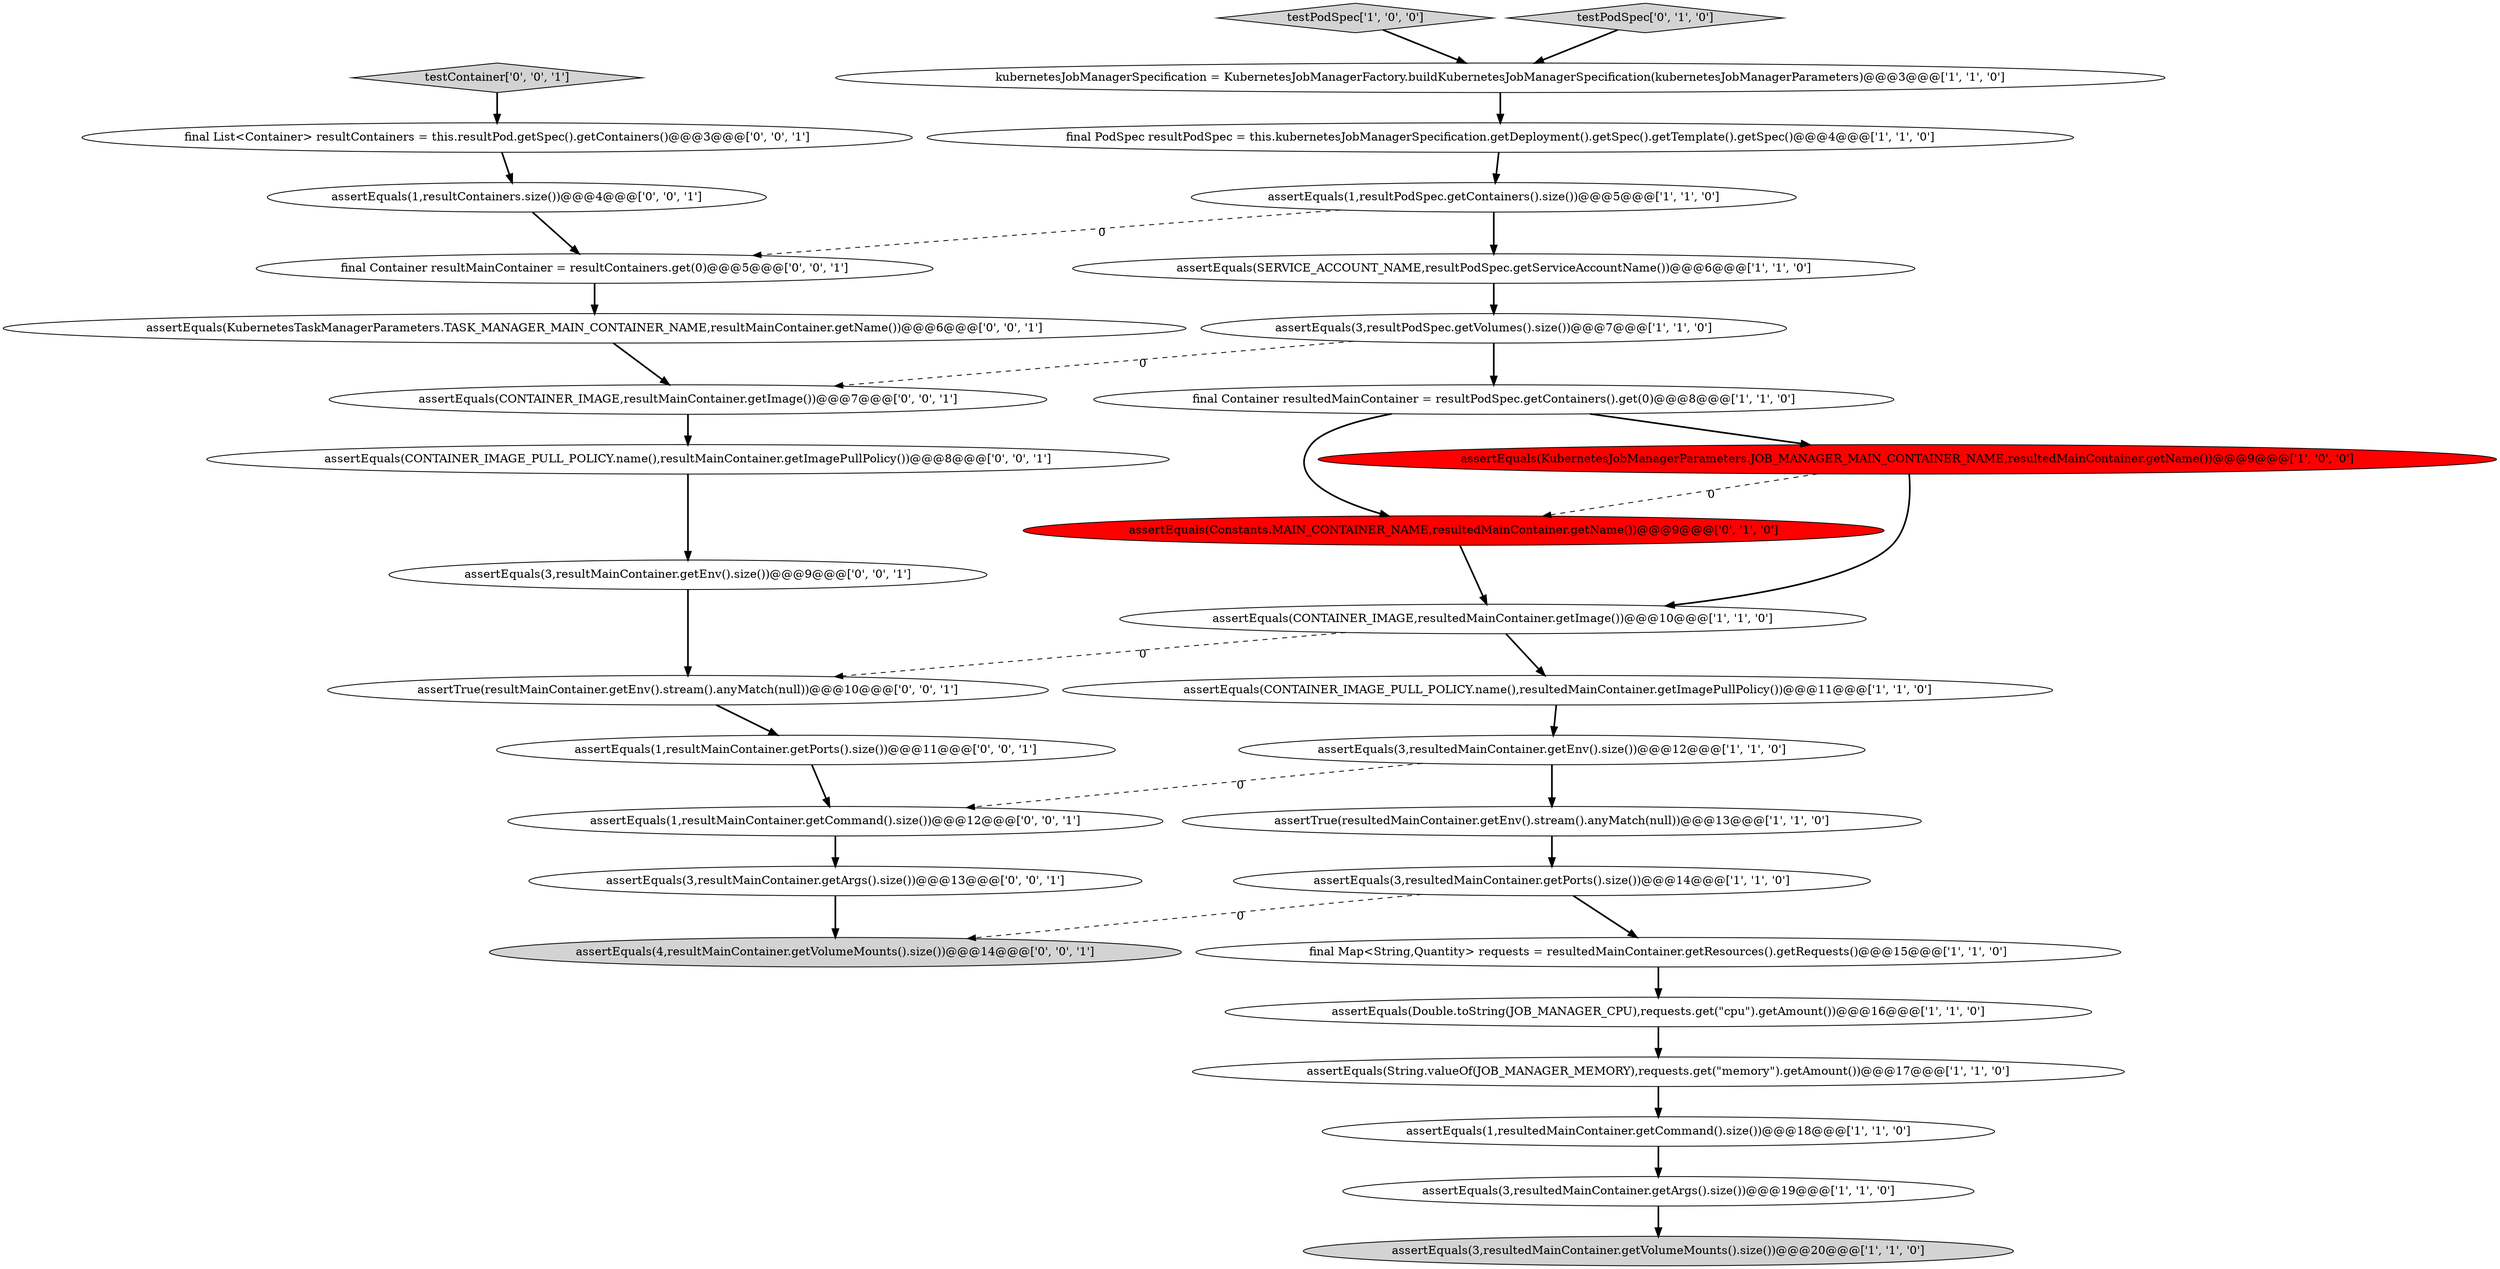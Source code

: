 digraph {
21 [style = filled, label = "assertEquals(CONTAINER_IMAGE_PULL_POLICY.name(),resultMainContainer.getImagePullPolicy())@@@8@@@['0', '0', '1']", fillcolor = white, shape = ellipse image = "AAA0AAABBB3BBB"];
6 [style = filled, label = "assertEquals(3,resultedMainContainer.getPorts().size())@@@14@@@['1', '1', '0']", fillcolor = white, shape = ellipse image = "AAA0AAABBB1BBB"];
26 [style = filled, label = "final List<Container> resultContainers = this.resultPod.getSpec().getContainers()@@@3@@@['0', '0', '1']", fillcolor = white, shape = ellipse image = "AAA0AAABBB3BBB"];
3 [style = filled, label = "assertEquals(3,resultPodSpec.getVolumes().size())@@@7@@@['1', '1', '0']", fillcolor = white, shape = ellipse image = "AAA0AAABBB1BBB"];
23 [style = filled, label = "testContainer['0', '0', '1']", fillcolor = lightgray, shape = diamond image = "AAA0AAABBB3BBB"];
29 [style = filled, label = "assertEquals(1,resultMainContainer.getPorts().size())@@@11@@@['0', '0', '1']", fillcolor = white, shape = ellipse image = "AAA0AAABBB3BBB"];
28 [style = filled, label = "assertEquals(3,resultMainContainer.getEnv().size())@@@9@@@['0', '0', '1']", fillcolor = white, shape = ellipse image = "AAA0AAABBB3BBB"];
4 [style = filled, label = "assertEquals(Double.toString(JOB_MANAGER_CPU),requests.get(\"cpu\").getAmount())@@@16@@@['1', '1', '0']", fillcolor = white, shape = ellipse image = "AAA0AAABBB1BBB"];
9 [style = filled, label = "testPodSpec['1', '0', '0']", fillcolor = lightgray, shape = diamond image = "AAA0AAABBB1BBB"];
33 [style = filled, label = "assertEquals(CONTAINER_IMAGE,resultMainContainer.getImage())@@@7@@@['0', '0', '1']", fillcolor = white, shape = ellipse image = "AAA0AAABBB3BBB"];
22 [style = filled, label = "assertEquals(1,resultContainers.size())@@@4@@@['0', '0', '1']", fillcolor = white, shape = ellipse image = "AAA0AAABBB3BBB"];
5 [style = filled, label = "kubernetesJobManagerSpecification = KubernetesJobManagerFactory.buildKubernetesJobManagerSpecification(kubernetesJobManagerParameters)@@@3@@@['1', '1', '0']", fillcolor = white, shape = ellipse image = "AAA0AAABBB1BBB"];
1 [style = filled, label = "final Map<String,Quantity> requests = resultedMainContainer.getResources().getRequests()@@@15@@@['1', '1', '0']", fillcolor = white, shape = ellipse image = "AAA0AAABBB1BBB"];
0 [style = filled, label = "final Container resultedMainContainer = resultPodSpec.getContainers().get(0)@@@8@@@['1', '1', '0']", fillcolor = white, shape = ellipse image = "AAA0AAABBB1BBB"];
13 [style = filled, label = "assertEquals(1,resultedMainContainer.getCommand().size())@@@18@@@['1', '1', '0']", fillcolor = white, shape = ellipse image = "AAA0AAABBB1BBB"];
27 [style = filled, label = "assertTrue(resultMainContainer.getEnv().stream().anyMatch(null))@@@10@@@['0', '0', '1']", fillcolor = white, shape = ellipse image = "AAA0AAABBB3BBB"];
8 [style = filled, label = "assertEquals(3,resultedMainContainer.getVolumeMounts().size())@@@20@@@['1', '1', '0']", fillcolor = lightgray, shape = ellipse image = "AAA0AAABBB1BBB"];
10 [style = filled, label = "assertEquals(CONTAINER_IMAGE_PULL_POLICY.name(),resultedMainContainer.getImagePullPolicy())@@@11@@@['1', '1', '0']", fillcolor = white, shape = ellipse image = "AAA0AAABBB1BBB"];
19 [style = filled, label = "assertEquals(Constants.MAIN_CONTAINER_NAME,resultedMainContainer.getName())@@@9@@@['0', '1', '0']", fillcolor = red, shape = ellipse image = "AAA1AAABBB2BBB"];
14 [style = filled, label = "assertEquals(KubernetesJobManagerParameters.JOB_MANAGER_MAIN_CONTAINER_NAME,resultedMainContainer.getName())@@@9@@@['1', '0', '0']", fillcolor = red, shape = ellipse image = "AAA1AAABBB1BBB"];
15 [style = filled, label = "assertEquals(String.valueOf(JOB_MANAGER_MEMORY),requests.get(\"memory\").getAmount())@@@17@@@['1', '1', '0']", fillcolor = white, shape = ellipse image = "AAA0AAABBB1BBB"];
25 [style = filled, label = "assertEquals(3,resultMainContainer.getArgs().size())@@@13@@@['0', '0', '1']", fillcolor = white, shape = ellipse image = "AAA0AAABBB3BBB"];
16 [style = filled, label = "assertEquals(3,resultedMainContainer.getArgs().size())@@@19@@@['1', '1', '0']", fillcolor = white, shape = ellipse image = "AAA0AAABBB1BBB"];
30 [style = filled, label = "assertEquals(4,resultMainContainer.getVolumeMounts().size())@@@14@@@['0', '0', '1']", fillcolor = lightgray, shape = ellipse image = "AAA0AAABBB3BBB"];
31 [style = filled, label = "assertEquals(KubernetesTaskManagerParameters.TASK_MANAGER_MAIN_CONTAINER_NAME,resultMainContainer.getName())@@@6@@@['0', '0', '1']", fillcolor = white, shape = ellipse image = "AAA0AAABBB3BBB"];
2 [style = filled, label = "final PodSpec resultPodSpec = this.kubernetesJobManagerSpecification.getDeployment().getSpec().getTemplate().getSpec()@@@4@@@['1', '1', '0']", fillcolor = white, shape = ellipse image = "AAA0AAABBB1BBB"];
20 [style = filled, label = "testPodSpec['0', '1', '0']", fillcolor = lightgray, shape = diamond image = "AAA0AAABBB2BBB"];
18 [style = filled, label = "assertTrue(resultedMainContainer.getEnv().stream().anyMatch(null))@@@13@@@['1', '1', '0']", fillcolor = white, shape = ellipse image = "AAA0AAABBB1BBB"];
11 [style = filled, label = "assertEquals(1,resultPodSpec.getContainers().size())@@@5@@@['1', '1', '0']", fillcolor = white, shape = ellipse image = "AAA0AAABBB1BBB"];
12 [style = filled, label = "assertEquals(SERVICE_ACCOUNT_NAME,resultPodSpec.getServiceAccountName())@@@6@@@['1', '1', '0']", fillcolor = white, shape = ellipse image = "AAA0AAABBB1BBB"];
17 [style = filled, label = "assertEquals(3,resultedMainContainer.getEnv().size())@@@12@@@['1', '1', '0']", fillcolor = white, shape = ellipse image = "AAA0AAABBB1BBB"];
7 [style = filled, label = "assertEquals(CONTAINER_IMAGE,resultedMainContainer.getImage())@@@10@@@['1', '1', '0']", fillcolor = white, shape = ellipse image = "AAA0AAABBB1BBB"];
32 [style = filled, label = "final Container resultMainContainer = resultContainers.get(0)@@@5@@@['0', '0', '1']", fillcolor = white, shape = ellipse image = "AAA0AAABBB3BBB"];
24 [style = filled, label = "assertEquals(1,resultMainContainer.getCommand().size())@@@12@@@['0', '0', '1']", fillcolor = white, shape = ellipse image = "AAA0AAABBB3BBB"];
11->32 [style = dashed, label="0"];
1->4 [style = bold, label=""];
15->13 [style = bold, label=""];
16->8 [style = bold, label=""];
17->24 [style = dashed, label="0"];
7->10 [style = bold, label=""];
0->19 [style = bold, label=""];
3->33 [style = dashed, label="0"];
25->30 [style = bold, label=""];
4->15 [style = bold, label=""];
23->26 [style = bold, label=""];
22->32 [style = bold, label=""];
11->12 [style = bold, label=""];
10->17 [style = bold, label=""];
13->16 [style = bold, label=""];
3->0 [style = bold, label=""];
26->22 [style = bold, label=""];
21->28 [style = bold, label=""];
20->5 [style = bold, label=""];
14->7 [style = bold, label=""];
7->27 [style = dashed, label="0"];
6->1 [style = bold, label=""];
5->2 [style = bold, label=""];
0->14 [style = bold, label=""];
18->6 [style = bold, label=""];
24->25 [style = bold, label=""];
31->33 [style = bold, label=""];
9->5 [style = bold, label=""];
14->19 [style = dashed, label="0"];
6->30 [style = dashed, label="0"];
12->3 [style = bold, label=""];
28->27 [style = bold, label=""];
27->29 [style = bold, label=""];
33->21 [style = bold, label=""];
29->24 [style = bold, label=""];
19->7 [style = bold, label=""];
2->11 [style = bold, label=""];
32->31 [style = bold, label=""];
17->18 [style = bold, label=""];
}
